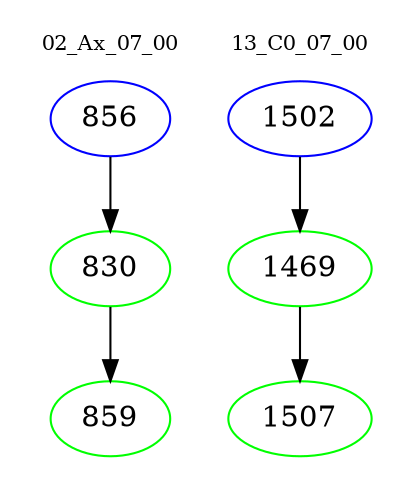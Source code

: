 digraph{
subgraph cluster_0 {
color = white
label = "02_Ax_07_00";
fontsize=10;
T0_856 [label="856", color="blue"]
T0_856 -> T0_830 [color="black"]
T0_830 [label="830", color="green"]
T0_830 -> T0_859 [color="black"]
T0_859 [label="859", color="green"]
}
subgraph cluster_1 {
color = white
label = "13_C0_07_00";
fontsize=10;
T1_1502 [label="1502", color="blue"]
T1_1502 -> T1_1469 [color="black"]
T1_1469 [label="1469", color="green"]
T1_1469 -> T1_1507 [color="black"]
T1_1507 [label="1507", color="green"]
}
}
